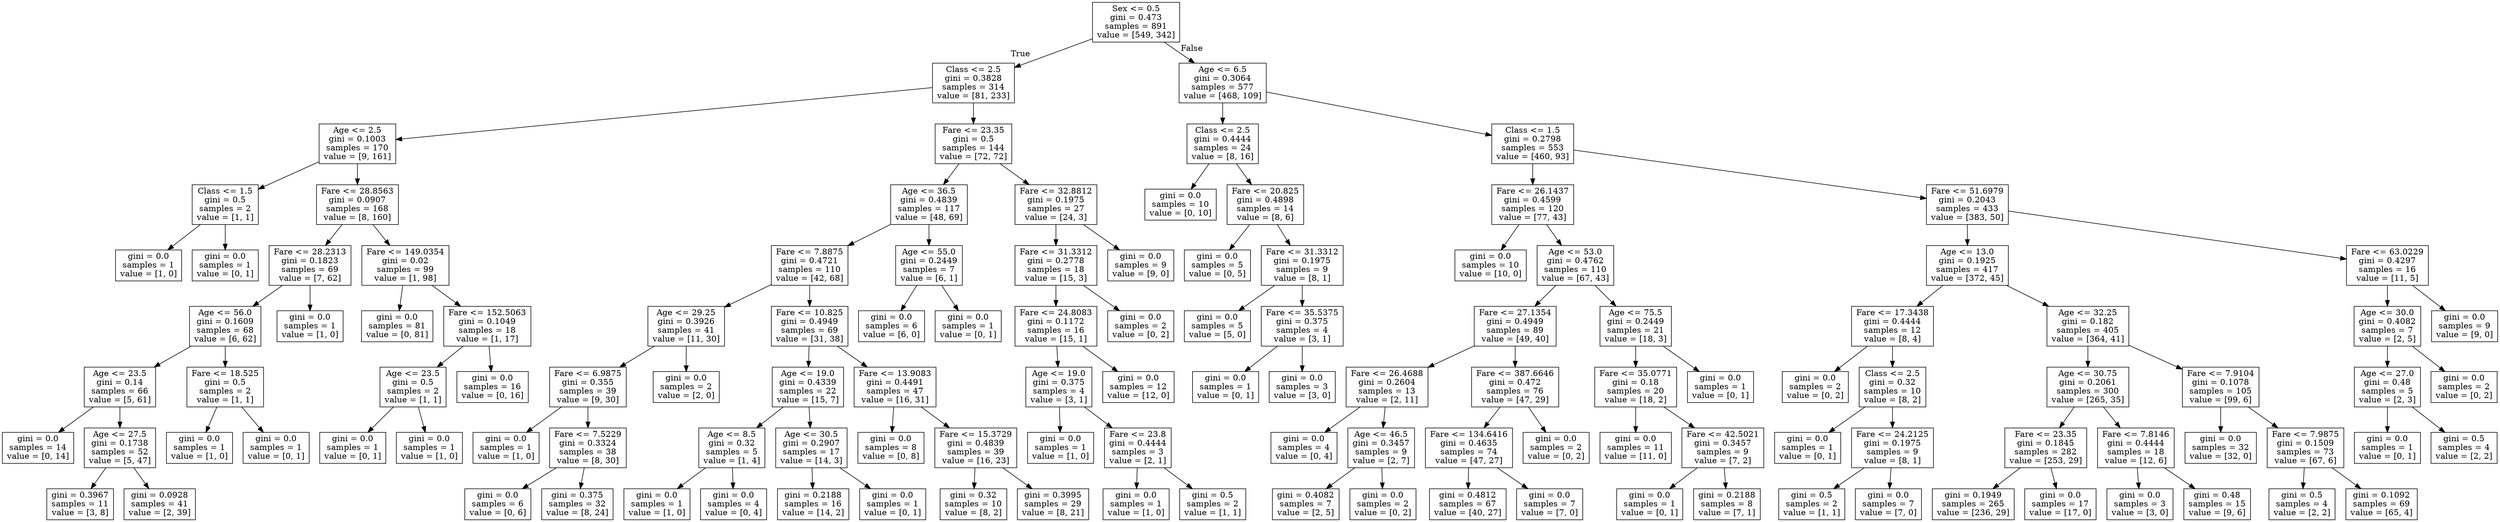 digraph Tree {
node [shape=box] ;
0 [label="Sex <= 0.5\ngini = 0.473\nsamples = 891\nvalue = [549, 342]"] ;
1 [label="Class <= 2.5\ngini = 0.3828\nsamples = 314\nvalue = [81, 233]"] ;
0 -> 1 [labeldistance=2.5, labelangle=45, headlabel="True"] ;
2 [label="Age <= 2.5\ngini = 0.1003\nsamples = 170\nvalue = [9, 161]"] ;
1 -> 2 ;
3 [label="Class <= 1.5\ngini = 0.5\nsamples = 2\nvalue = [1, 1]"] ;
2 -> 3 ;
4 [label="gini = 0.0\nsamples = 1\nvalue = [1, 0]"] ;
3 -> 4 ;
5 [label="gini = 0.0\nsamples = 1\nvalue = [0, 1]"] ;
3 -> 5 ;
6 [label="Fare <= 28.8563\ngini = 0.0907\nsamples = 168\nvalue = [8, 160]"] ;
2 -> 6 ;
7 [label="Fare <= 28.2313\ngini = 0.1823\nsamples = 69\nvalue = [7, 62]"] ;
6 -> 7 ;
8 [label="Age <= 56.0\ngini = 0.1609\nsamples = 68\nvalue = [6, 62]"] ;
7 -> 8 ;
9 [label="Age <= 23.5\ngini = 0.14\nsamples = 66\nvalue = [5, 61]"] ;
8 -> 9 ;
10 [label="gini = 0.0\nsamples = 14\nvalue = [0, 14]"] ;
9 -> 10 ;
11 [label="Age <= 27.5\ngini = 0.1738\nsamples = 52\nvalue = [5, 47]"] ;
9 -> 11 ;
12 [label="gini = 0.3967\nsamples = 11\nvalue = [3, 8]"] ;
11 -> 12 ;
13 [label="gini = 0.0928\nsamples = 41\nvalue = [2, 39]"] ;
11 -> 13 ;
14 [label="Fare <= 18.525\ngini = 0.5\nsamples = 2\nvalue = [1, 1]"] ;
8 -> 14 ;
15 [label="gini = 0.0\nsamples = 1\nvalue = [1, 0]"] ;
14 -> 15 ;
16 [label="gini = 0.0\nsamples = 1\nvalue = [0, 1]"] ;
14 -> 16 ;
17 [label="gini = 0.0\nsamples = 1\nvalue = [1, 0]"] ;
7 -> 17 ;
18 [label="Fare <= 149.0354\ngini = 0.02\nsamples = 99\nvalue = [1, 98]"] ;
6 -> 18 ;
19 [label="gini = 0.0\nsamples = 81\nvalue = [0, 81]"] ;
18 -> 19 ;
20 [label="Fare <= 152.5063\ngini = 0.1049\nsamples = 18\nvalue = [1, 17]"] ;
18 -> 20 ;
21 [label="Age <= 23.5\ngini = 0.5\nsamples = 2\nvalue = [1, 1]"] ;
20 -> 21 ;
22 [label="gini = 0.0\nsamples = 1\nvalue = [0, 1]"] ;
21 -> 22 ;
23 [label="gini = 0.0\nsamples = 1\nvalue = [1, 0]"] ;
21 -> 23 ;
24 [label="gini = 0.0\nsamples = 16\nvalue = [0, 16]"] ;
20 -> 24 ;
25 [label="Fare <= 23.35\ngini = 0.5\nsamples = 144\nvalue = [72, 72]"] ;
1 -> 25 ;
26 [label="Age <= 36.5\ngini = 0.4839\nsamples = 117\nvalue = [48, 69]"] ;
25 -> 26 ;
27 [label="Fare <= 7.8875\ngini = 0.4721\nsamples = 110\nvalue = [42, 68]"] ;
26 -> 27 ;
28 [label="Age <= 29.25\ngini = 0.3926\nsamples = 41\nvalue = [11, 30]"] ;
27 -> 28 ;
29 [label="Fare <= 6.9875\ngini = 0.355\nsamples = 39\nvalue = [9, 30]"] ;
28 -> 29 ;
30 [label="gini = 0.0\nsamples = 1\nvalue = [1, 0]"] ;
29 -> 30 ;
31 [label="Fare <= 7.5229\ngini = 0.3324\nsamples = 38\nvalue = [8, 30]"] ;
29 -> 31 ;
32 [label="gini = 0.0\nsamples = 6\nvalue = [0, 6]"] ;
31 -> 32 ;
33 [label="gini = 0.375\nsamples = 32\nvalue = [8, 24]"] ;
31 -> 33 ;
34 [label="gini = 0.0\nsamples = 2\nvalue = [2, 0]"] ;
28 -> 34 ;
35 [label="Fare <= 10.825\ngini = 0.4949\nsamples = 69\nvalue = [31, 38]"] ;
27 -> 35 ;
36 [label="Age <= 19.0\ngini = 0.4339\nsamples = 22\nvalue = [15, 7]"] ;
35 -> 36 ;
37 [label="Age <= 8.5\ngini = 0.32\nsamples = 5\nvalue = [1, 4]"] ;
36 -> 37 ;
38 [label="gini = 0.0\nsamples = 1\nvalue = [1, 0]"] ;
37 -> 38 ;
39 [label="gini = 0.0\nsamples = 4\nvalue = [0, 4]"] ;
37 -> 39 ;
40 [label="Age <= 30.5\ngini = 0.2907\nsamples = 17\nvalue = [14, 3]"] ;
36 -> 40 ;
41 [label="gini = 0.2188\nsamples = 16\nvalue = [14, 2]"] ;
40 -> 41 ;
42 [label="gini = 0.0\nsamples = 1\nvalue = [0, 1]"] ;
40 -> 42 ;
43 [label="Fare <= 13.9083\ngini = 0.4491\nsamples = 47\nvalue = [16, 31]"] ;
35 -> 43 ;
44 [label="gini = 0.0\nsamples = 8\nvalue = [0, 8]"] ;
43 -> 44 ;
45 [label="Fare <= 15.3729\ngini = 0.4839\nsamples = 39\nvalue = [16, 23]"] ;
43 -> 45 ;
46 [label="gini = 0.32\nsamples = 10\nvalue = [8, 2]"] ;
45 -> 46 ;
47 [label="gini = 0.3995\nsamples = 29\nvalue = [8, 21]"] ;
45 -> 47 ;
48 [label="Age <= 55.0\ngini = 0.2449\nsamples = 7\nvalue = [6, 1]"] ;
26 -> 48 ;
49 [label="gini = 0.0\nsamples = 6\nvalue = [6, 0]"] ;
48 -> 49 ;
50 [label="gini = 0.0\nsamples = 1\nvalue = [0, 1]"] ;
48 -> 50 ;
51 [label="Fare <= 32.8812\ngini = 0.1975\nsamples = 27\nvalue = [24, 3]"] ;
25 -> 51 ;
52 [label="Fare <= 31.3312\ngini = 0.2778\nsamples = 18\nvalue = [15, 3]"] ;
51 -> 52 ;
53 [label="Fare <= 24.8083\ngini = 0.1172\nsamples = 16\nvalue = [15, 1]"] ;
52 -> 53 ;
54 [label="Age <= 19.0\ngini = 0.375\nsamples = 4\nvalue = [3, 1]"] ;
53 -> 54 ;
55 [label="gini = 0.0\nsamples = 1\nvalue = [1, 0]"] ;
54 -> 55 ;
56 [label="Fare <= 23.8\ngini = 0.4444\nsamples = 3\nvalue = [2, 1]"] ;
54 -> 56 ;
57 [label="gini = 0.0\nsamples = 1\nvalue = [1, 0]"] ;
56 -> 57 ;
58 [label="gini = 0.5\nsamples = 2\nvalue = [1, 1]"] ;
56 -> 58 ;
59 [label="gini = 0.0\nsamples = 12\nvalue = [12, 0]"] ;
53 -> 59 ;
60 [label="gini = 0.0\nsamples = 2\nvalue = [0, 2]"] ;
52 -> 60 ;
61 [label="gini = 0.0\nsamples = 9\nvalue = [9, 0]"] ;
51 -> 61 ;
62 [label="Age <= 6.5\ngini = 0.3064\nsamples = 577\nvalue = [468, 109]"] ;
0 -> 62 [labeldistance=2.5, labelangle=-45, headlabel="False"] ;
63 [label="Class <= 2.5\ngini = 0.4444\nsamples = 24\nvalue = [8, 16]"] ;
62 -> 63 ;
64 [label="gini = 0.0\nsamples = 10\nvalue = [0, 10]"] ;
63 -> 64 ;
65 [label="Fare <= 20.825\ngini = 0.4898\nsamples = 14\nvalue = [8, 6]"] ;
63 -> 65 ;
66 [label="gini = 0.0\nsamples = 5\nvalue = [0, 5]"] ;
65 -> 66 ;
67 [label="Fare <= 31.3312\ngini = 0.1975\nsamples = 9\nvalue = [8, 1]"] ;
65 -> 67 ;
68 [label="gini = 0.0\nsamples = 5\nvalue = [5, 0]"] ;
67 -> 68 ;
69 [label="Fare <= 35.5375\ngini = 0.375\nsamples = 4\nvalue = [3, 1]"] ;
67 -> 69 ;
70 [label="gini = 0.0\nsamples = 1\nvalue = [0, 1]"] ;
69 -> 70 ;
71 [label="gini = 0.0\nsamples = 3\nvalue = [3, 0]"] ;
69 -> 71 ;
72 [label="Class <= 1.5\ngini = 0.2798\nsamples = 553\nvalue = [460, 93]"] ;
62 -> 72 ;
73 [label="Fare <= 26.1437\ngini = 0.4599\nsamples = 120\nvalue = [77, 43]"] ;
72 -> 73 ;
74 [label="gini = 0.0\nsamples = 10\nvalue = [10, 0]"] ;
73 -> 74 ;
75 [label="Age <= 53.0\ngini = 0.4762\nsamples = 110\nvalue = [67, 43]"] ;
73 -> 75 ;
76 [label="Fare <= 27.1354\ngini = 0.4949\nsamples = 89\nvalue = [49, 40]"] ;
75 -> 76 ;
77 [label="Fare <= 26.4688\ngini = 0.2604\nsamples = 13\nvalue = [2, 11]"] ;
76 -> 77 ;
78 [label="gini = 0.0\nsamples = 4\nvalue = [0, 4]"] ;
77 -> 78 ;
79 [label="Age <= 46.5\ngini = 0.3457\nsamples = 9\nvalue = [2, 7]"] ;
77 -> 79 ;
80 [label="gini = 0.4082\nsamples = 7\nvalue = [2, 5]"] ;
79 -> 80 ;
81 [label="gini = 0.0\nsamples = 2\nvalue = [0, 2]"] ;
79 -> 81 ;
82 [label="Fare <= 387.6646\ngini = 0.472\nsamples = 76\nvalue = [47, 29]"] ;
76 -> 82 ;
83 [label="Fare <= 134.6416\ngini = 0.4635\nsamples = 74\nvalue = [47, 27]"] ;
82 -> 83 ;
84 [label="gini = 0.4812\nsamples = 67\nvalue = [40, 27]"] ;
83 -> 84 ;
85 [label="gini = 0.0\nsamples = 7\nvalue = [7, 0]"] ;
83 -> 85 ;
86 [label="gini = 0.0\nsamples = 2\nvalue = [0, 2]"] ;
82 -> 86 ;
87 [label="Age <= 75.5\ngini = 0.2449\nsamples = 21\nvalue = [18, 3]"] ;
75 -> 87 ;
88 [label="Fare <= 35.0771\ngini = 0.18\nsamples = 20\nvalue = [18, 2]"] ;
87 -> 88 ;
89 [label="gini = 0.0\nsamples = 11\nvalue = [11, 0]"] ;
88 -> 89 ;
90 [label="Fare <= 42.5021\ngini = 0.3457\nsamples = 9\nvalue = [7, 2]"] ;
88 -> 90 ;
91 [label="gini = 0.0\nsamples = 1\nvalue = [0, 1]"] ;
90 -> 91 ;
92 [label="gini = 0.2188\nsamples = 8\nvalue = [7, 1]"] ;
90 -> 92 ;
93 [label="gini = 0.0\nsamples = 1\nvalue = [0, 1]"] ;
87 -> 93 ;
94 [label="Fare <= 51.6979\ngini = 0.2043\nsamples = 433\nvalue = [383, 50]"] ;
72 -> 94 ;
95 [label="Age <= 13.0\ngini = 0.1925\nsamples = 417\nvalue = [372, 45]"] ;
94 -> 95 ;
96 [label="Fare <= 17.3438\ngini = 0.4444\nsamples = 12\nvalue = [8, 4]"] ;
95 -> 96 ;
97 [label="gini = 0.0\nsamples = 2\nvalue = [0, 2]"] ;
96 -> 97 ;
98 [label="Class <= 2.5\ngini = 0.32\nsamples = 10\nvalue = [8, 2]"] ;
96 -> 98 ;
99 [label="gini = 0.0\nsamples = 1\nvalue = [0, 1]"] ;
98 -> 99 ;
100 [label="Fare <= 24.2125\ngini = 0.1975\nsamples = 9\nvalue = [8, 1]"] ;
98 -> 100 ;
101 [label="gini = 0.5\nsamples = 2\nvalue = [1, 1]"] ;
100 -> 101 ;
102 [label="gini = 0.0\nsamples = 7\nvalue = [7, 0]"] ;
100 -> 102 ;
103 [label="Age <= 32.25\ngini = 0.182\nsamples = 405\nvalue = [364, 41]"] ;
95 -> 103 ;
104 [label="Age <= 30.75\ngini = 0.2061\nsamples = 300\nvalue = [265, 35]"] ;
103 -> 104 ;
105 [label="Fare <= 23.35\ngini = 0.1845\nsamples = 282\nvalue = [253, 29]"] ;
104 -> 105 ;
106 [label="gini = 0.1949\nsamples = 265\nvalue = [236, 29]"] ;
105 -> 106 ;
107 [label="gini = 0.0\nsamples = 17\nvalue = [17, 0]"] ;
105 -> 107 ;
108 [label="Fare <= 7.8146\ngini = 0.4444\nsamples = 18\nvalue = [12, 6]"] ;
104 -> 108 ;
109 [label="gini = 0.0\nsamples = 3\nvalue = [3, 0]"] ;
108 -> 109 ;
110 [label="gini = 0.48\nsamples = 15\nvalue = [9, 6]"] ;
108 -> 110 ;
111 [label="Fare <= 7.9104\ngini = 0.1078\nsamples = 105\nvalue = [99, 6]"] ;
103 -> 111 ;
112 [label="gini = 0.0\nsamples = 32\nvalue = [32, 0]"] ;
111 -> 112 ;
113 [label="Fare <= 7.9875\ngini = 0.1509\nsamples = 73\nvalue = [67, 6]"] ;
111 -> 113 ;
114 [label="gini = 0.5\nsamples = 4\nvalue = [2, 2]"] ;
113 -> 114 ;
115 [label="gini = 0.1092\nsamples = 69\nvalue = [65, 4]"] ;
113 -> 115 ;
116 [label="Fare <= 63.0229\ngini = 0.4297\nsamples = 16\nvalue = [11, 5]"] ;
94 -> 116 ;
117 [label="Age <= 30.0\ngini = 0.4082\nsamples = 7\nvalue = [2, 5]"] ;
116 -> 117 ;
118 [label="Age <= 27.0\ngini = 0.48\nsamples = 5\nvalue = [2, 3]"] ;
117 -> 118 ;
119 [label="gini = 0.0\nsamples = 1\nvalue = [0, 1]"] ;
118 -> 119 ;
120 [label="gini = 0.5\nsamples = 4\nvalue = [2, 2]"] ;
118 -> 120 ;
121 [label="gini = 0.0\nsamples = 2\nvalue = [0, 2]"] ;
117 -> 121 ;
122 [label="gini = 0.0\nsamples = 9\nvalue = [9, 0]"] ;
116 -> 122 ;
}